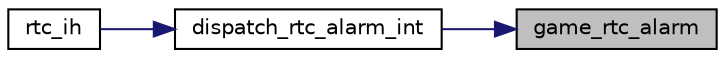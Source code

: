 digraph "game_rtc_alarm"
{
 // LATEX_PDF_SIZE
  edge [fontname="Helvetica",fontsize="10",labelfontname="Helvetica",labelfontsize="10"];
  node [fontname="Helvetica",fontsize="10",shape=record];
  rankdir="RL";
  Node1 [label="game_rtc_alarm",height=0.2,width=0.4,color="black", fillcolor="grey75", style="filled", fontcolor="black",tooltip="Updates the game due to a rtc alarm interrupt."];
  Node1 -> Node2 [dir="back",color="midnightblue",fontsize="10",style="solid",fontname="Helvetica"];
  Node2 [label="dispatch_rtc_alarm_int",height=0.2,width=0.4,color="black", fillcolor="white", style="filled",URL="$group__dispatcher.html#ga2607daafa4b66e729b8aa95ba97f1984",tooltip="Dispatches a rtc alarm interrupt."];
  Node2 -> Node3 [dir="back",color="midnightblue",fontsize="10",style="solid",fontname="Helvetica"];
  Node3 [label="rtc_ih",height=0.2,width=0.4,color="black", fillcolor="white", style="filled",URL="$group__rtc.html#ga75dad42881d64cf07cf1bdc2979a7056",tooltip="RTC interrupt handler."];
}
